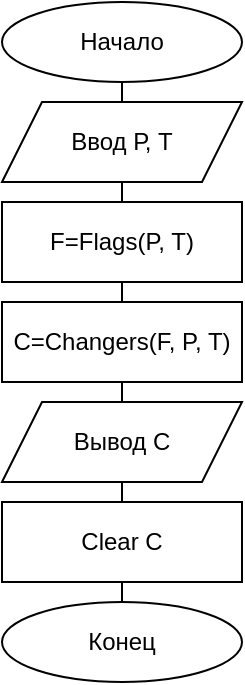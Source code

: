 <mxfile version="14.4.2" type="device" pages="8"><diagram id="5Wd38eEvycyskzNPqKZr" name="Page-2"><mxGraphModel dx="1394" dy="750" grid="1" gridSize="10" guides="1" tooltips="1" connect="1" arrows="1" fold="1" page="1" pageScale="1" pageWidth="827" pageHeight="1169" math="0" shadow="0"><root><mxCell id="CnNGRSE09kUuni4ZTLdA-0"/><mxCell id="CnNGRSE09kUuni4ZTLdA-1" parent="CnNGRSE09kUuni4ZTLdA-0"/><mxCell id="Jru1Df1-hPDxFu4ss1Mn-7" value="" style="edgeStyle=orthogonalEdgeStyle;rounded=0;orthogonalLoop=1;jettySize=auto;html=1;startArrow=none;startFill=0;endArrow=none;endFill=0;" parent="CnNGRSE09kUuni4ZTLdA-1" source="Jru1Df1-hPDxFu4ss1Mn-0" target="Jru1Df1-hPDxFu4ss1Mn-6" edge="1"><mxGeometry relative="1" as="geometry"/></mxCell><mxCell id="Jru1Df1-hPDxFu4ss1Mn-0" value="Начало" style="ellipse;whiteSpace=wrap;html=1;" parent="CnNGRSE09kUuni4ZTLdA-1" vertex="1"><mxGeometry x="340" width="120" height="40" as="geometry"/></mxCell><mxCell id="Jru1Df1-hPDxFu4ss1Mn-9" value="" style="edgeStyle=orthogonalEdgeStyle;rounded=0;orthogonalLoop=1;jettySize=auto;html=1;startArrow=none;startFill=0;endArrow=none;endFill=0;" parent="CnNGRSE09kUuni4ZTLdA-1" source="Jru1Df1-hPDxFu4ss1Mn-6" target="Jru1Df1-hPDxFu4ss1Mn-8" edge="1"><mxGeometry relative="1" as="geometry"/></mxCell><mxCell id="Jru1Df1-hPDxFu4ss1Mn-6" value="Ввод Р, Т" style="shape=parallelogram;perimeter=parallelogramPerimeter;whiteSpace=wrap;html=1;fixedSize=1;" parent="CnNGRSE09kUuni4ZTLdA-1" vertex="1"><mxGeometry x="340" y="50" width="120" height="40" as="geometry"/></mxCell><mxCell id="Jru1Df1-hPDxFu4ss1Mn-11" value="" style="edgeStyle=orthogonalEdgeStyle;rounded=0;orthogonalLoop=1;jettySize=auto;html=1;startArrow=none;startFill=0;endArrow=none;endFill=0;" parent="CnNGRSE09kUuni4ZTLdA-1" source="Jru1Df1-hPDxFu4ss1Mn-8" target="Jru1Df1-hPDxFu4ss1Mn-10" edge="1"><mxGeometry relative="1" as="geometry"/></mxCell><mxCell id="Jru1Df1-hPDxFu4ss1Mn-8" value="F=Flags(P, T)" style="whiteSpace=wrap;html=1;" parent="CnNGRSE09kUuni4ZTLdA-1" vertex="1"><mxGeometry x="340" y="100" width="120" height="40" as="geometry"/></mxCell><mxCell id="r66RTa0D9wzguuWWti9N-2" value="" style="edgeStyle=orthogonalEdgeStyle;rounded=0;orthogonalLoop=1;jettySize=auto;html=1;endArrow=none;endFill=0;" parent="CnNGRSE09kUuni4ZTLdA-1" source="Jru1Df1-hPDxFu4ss1Mn-10" target="r66RTa0D9wzguuWWti9N-1" edge="1"><mxGeometry relative="1" as="geometry"/></mxCell><mxCell id="Jru1Df1-hPDxFu4ss1Mn-10" value="C=Changers(F, P, T)" style="whiteSpace=wrap;html=1;" parent="CnNGRSE09kUuni4ZTLdA-1" vertex="1"><mxGeometry x="340" y="150" width="120" height="40" as="geometry"/></mxCell><mxCell id="Jru1Df1-hPDxFu4ss1Mn-15" value="" style="edgeStyle=orthogonalEdgeStyle;rounded=0;orthogonalLoop=1;jettySize=auto;html=1;startArrow=none;startFill=0;endArrow=none;endFill=0;" parent="CnNGRSE09kUuni4ZTLdA-1" edge="1"><mxGeometry relative="1" as="geometry"><mxPoint x="400" y="240" as="sourcePoint"/></mxGeometry></mxCell><mxCell id="Jru1Df1-hPDxFu4ss1Mn-19" value="" style="edgeStyle=orthogonalEdgeStyle;rounded=0;orthogonalLoop=1;jettySize=auto;html=1;startArrow=none;startFill=0;endArrow=none;endFill=0;" parent="CnNGRSE09kUuni4ZTLdA-1" edge="1"><mxGeometry relative="1" as="geometry"><mxPoint x="400" y="290" as="sourcePoint"/></mxGeometry></mxCell><mxCell id="r66RTa0D9wzguuWWti9N-6" value="" style="edgeStyle=orthogonalEdgeStyle;rounded=0;orthogonalLoop=1;jettySize=auto;html=1;endArrow=none;endFill=0;" parent="CnNGRSE09kUuni4ZTLdA-1" source="r66RTa0D9wzguuWWti9N-1" target="r66RTa0D9wzguuWWti9N-5" edge="1"><mxGeometry relative="1" as="geometry"/></mxCell><mxCell id="r66RTa0D9wzguuWWti9N-1" value="Вывод C" style="shape=parallelogram;perimeter=parallelogramPerimeter;whiteSpace=wrap;html=1;fixedSize=1;" parent="CnNGRSE09kUuni4ZTLdA-1" vertex="1"><mxGeometry x="340" y="200" width="120" height="40" as="geometry"/></mxCell><mxCell id="r66RTa0D9wzguuWWti9N-8" value="" style="edgeStyle=orthogonalEdgeStyle;rounded=0;orthogonalLoop=1;jettySize=auto;html=1;endArrow=none;endFill=0;" parent="CnNGRSE09kUuni4ZTLdA-1" source="r66RTa0D9wzguuWWti9N-5" target="r66RTa0D9wzguuWWti9N-7" edge="1"><mxGeometry relative="1" as="geometry"/></mxCell><mxCell id="r66RTa0D9wzguuWWti9N-5" value="Clear C" style="whiteSpace=wrap;html=1;" parent="CnNGRSE09kUuni4ZTLdA-1" vertex="1"><mxGeometry x="340" y="250" width="120" height="40" as="geometry"/></mxCell><mxCell id="r66RTa0D9wzguuWWti9N-7" value="Конец" style="ellipse;whiteSpace=wrap;html=1;" parent="CnNGRSE09kUuni4ZTLdA-1" vertex="1"><mxGeometry x="340" y="300" width="120" height="40" as="geometry"/></mxCell></root></mxGraphModel></diagram><diagram id="nTEwB1VpM40I2I4bp6LI" name="Page-3"><mxGraphModel dx="1166" dy="583" grid="1" gridSize="10" guides="1" tooltips="1" connect="1" arrows="1" fold="1" page="1" pageScale="1" pageWidth="827" pageHeight="1169" math="0" shadow="0"><root><mxCell id="o7QqrkqAxM8TdesadaIU-0"/><mxCell id="o7QqrkqAxM8TdesadaIU-1" parent="o7QqrkqAxM8TdesadaIU-0"/><mxCell id="EK4ZAsTXt2l-5wyOtxXs-2" value="" style="edgeStyle=orthogonalEdgeStyle;rounded=0;orthogonalLoop=1;jettySize=auto;html=1;endArrow=classic;endFill=1;" edge="1" parent="o7QqrkqAxM8TdesadaIU-1" source="EK4ZAsTXt2l-5wyOtxXs-0" target="EK4ZAsTXt2l-5wyOtxXs-1"><mxGeometry relative="1" as="geometry"/></mxCell><mxCell id="EK4ZAsTXt2l-5wyOtxXs-0" value="Передача P, T" style="ellipse;whiteSpace=wrap;html=1;" vertex="1" parent="o7QqrkqAxM8TdesadaIU-1"><mxGeometry x="340" width="120" height="40" as="geometry"/></mxCell><mxCell id="EK4ZAsTXt2l-5wyOtxXs-4" value="" style="edgeStyle=orthogonalEdgeStyle;rounded=0;orthogonalLoop=1;jettySize=auto;html=1;endArrow=classic;endFill=1;" edge="1" parent="o7QqrkqAxM8TdesadaIU-1" source="EK4ZAsTXt2l-5wyOtxXs-1" target="EK4ZAsTXt2l-5wyOtxXs-3"><mxGeometry relative="1" as="geometry"/></mxCell><mxCell id="EK4ZAsTXt2l-5wyOtxXs-1" value="m=length(P)" style="whiteSpace=wrap;html=1;" vertex="1" parent="o7QqrkqAxM8TdesadaIU-1"><mxGeometry x="340" y="50" width="120" height="40" as="geometry"/></mxCell><mxCell id="EK4ZAsTXt2l-5wyOtxXs-6" value="" style="edgeStyle=orthogonalEdgeStyle;rounded=0;orthogonalLoop=1;jettySize=auto;html=1;endArrow=classic;endFill=1;" edge="1" parent="o7QqrkqAxM8TdesadaIU-1" source="EK4ZAsTXt2l-5wyOtxXs-3" target="EK4ZAsTXt2l-5wyOtxXs-5"><mxGeometry relative="1" as="geometry"/></mxCell><mxCell id="EK4ZAsTXt2l-5wyOtxXs-3" value="n=length(T)" style="whiteSpace=wrap;html=1;" vertex="1" parent="o7QqrkqAxM8TdesadaIU-1"><mxGeometry x="340" y="100" width="120" height="40" as="geometry"/></mxCell><mxCell id="EK4ZAsTXt2l-5wyOtxXs-8" value="" style="edgeStyle=orthogonalEdgeStyle;rounded=0;orthogonalLoop=1;jettySize=auto;html=1;endArrow=classic;endFill=1;" edge="1" parent="o7QqrkqAxM8TdesadaIU-1" source="EK4ZAsTXt2l-5wyOtxXs-5" target="EK4ZAsTXt2l-5wyOtxXs-7"><mxGeometry relative="1" as="geometry"/></mxCell><mxCell id="EK4ZAsTXt2l-5wyOtxXs-5" value="t=T(1)" style="whiteSpace=wrap;html=1;" vertex="1" parent="o7QqrkqAxM8TdesadaIU-1"><mxGeometry x="340" y="150" width="120" height="40" as="geometry"/></mxCell><mxCell id="EK4ZAsTXt2l-5wyOtxXs-10" value="" style="edgeStyle=orthogonalEdgeStyle;rounded=0;orthogonalLoop=1;jettySize=auto;html=1;endArrow=classic;endFill=1;" edge="1" parent="o7QqrkqAxM8TdesadaIU-1" source="EK4ZAsTXt2l-5wyOtxXs-7" target="EK4ZAsTXt2l-5wyOtxXs-9"><mxGeometry relative="1" as="geometry"/></mxCell><mxCell id="EK4ZAsTXt2l-5wyOtxXs-7" value="p=P(1)" style="whiteSpace=wrap;html=1;" vertex="1" parent="o7QqrkqAxM8TdesadaIU-1"><mxGeometry x="340" y="200" width="120" height="40" as="geometry"/></mxCell><mxCell id="EK4ZAsTXt2l-5wyOtxXs-12" value="" style="edgeStyle=orthogonalEdgeStyle;rounded=0;orthogonalLoop=1;jettySize=auto;html=1;endArrow=classic;endFill=1;" edge="1" parent="o7QqrkqAxM8TdesadaIU-1" source="EK4ZAsTXt2l-5wyOtxXs-9" target="EK4ZAsTXt2l-5wyOtxXs-11"><mxGeometry relative="1" as="geometry"/></mxCell><mxCell id="EK4ZAsTXt2l-5wyOtxXs-9" value="i=1" style="whiteSpace=wrap;html=1;" vertex="1" parent="o7QqrkqAxM8TdesadaIU-1"><mxGeometry x="340" y="250" width="120" height="40" as="geometry"/></mxCell><mxCell id="EK4ZAsTXt2l-5wyOtxXs-14" value="" style="edgeStyle=orthogonalEdgeStyle;rounded=0;orthogonalLoop=1;jettySize=auto;html=1;endArrow=classic;endFill=1;" edge="1" parent="o7QqrkqAxM8TdesadaIU-1" source="EK4ZAsTXt2l-5wyOtxXs-11" target="EK4ZAsTXt2l-5wyOtxXs-13"><mxGeometry relative="1" as="geometry"/></mxCell><mxCell id="EK4ZAsTXt2l-5wyOtxXs-11" value="i=i+1" style="whiteSpace=wrap;html=1;" vertex="1" parent="o7QqrkqAxM8TdesadaIU-1"><mxGeometry x="340" y="300" width="120" height="40" as="geometry"/></mxCell><mxCell id="EK4ZAsTXt2l-5wyOtxXs-16" value="Да" style="edgeStyle=orthogonalEdgeStyle;rounded=0;orthogonalLoop=1;jettySize=auto;html=1;endArrow=classic;endFill=1;" edge="1" parent="o7QqrkqAxM8TdesadaIU-1" source="EK4ZAsTXt2l-5wyOtxXs-13" target="EK4ZAsTXt2l-5wyOtxXs-15"><mxGeometry relative="1" as="geometry"/></mxCell><mxCell id="EK4ZAsTXt2l-5wyOtxXs-31" value="Нет" style="edgeStyle=orthogonalEdgeStyle;rounded=0;orthogonalLoop=1;jettySize=auto;html=1;endArrow=classic;endFill=1;" edge="1" parent="o7QqrkqAxM8TdesadaIU-1" source="EK4ZAsTXt2l-5wyOtxXs-13" target="EK4ZAsTXt2l-5wyOtxXs-30"><mxGeometry relative="1" as="geometry"/></mxCell><mxCell id="EK4ZAsTXt2l-5wyOtxXs-13" value="i&amp;lt;=n" style="rhombus;whiteSpace=wrap;html=1;" vertex="1" parent="o7QqrkqAxM8TdesadaIU-1"><mxGeometry x="340" y="350" width="120" height="40" as="geometry"/></mxCell><mxCell id="EK4ZAsTXt2l-5wyOtxXs-18" value="" style="edgeStyle=orthogonalEdgeStyle;rounded=0;orthogonalLoop=1;jettySize=auto;html=1;endArrow=classic;endFill=1;" edge="1" parent="o7QqrkqAxM8TdesadaIU-1" source="EK4ZAsTXt2l-5wyOtxXs-15" target="EK4ZAsTXt2l-5wyOtxXs-17"><mxGeometry relative="1" as="geometry"/></mxCell><mxCell id="EK4ZAsTXt2l-5wyOtxXs-32" value="Да" style="edgeLabel;html=1;align=center;verticalAlign=middle;resizable=0;points=[];" vertex="1" connectable="0" parent="EK4ZAsTXt2l-5wyOtxXs-18"><mxGeometry x="-0.081" y="-3" relative="1" as="geometry"><mxPoint as="offset"/></mxGeometry></mxCell><mxCell id="EK4ZAsTXt2l-5wyOtxXs-15" value="t&amp;lt;T(i)" style="rhombus;whiteSpace=wrap;html=1;" vertex="1" parent="o7QqrkqAxM8TdesadaIU-1"><mxGeometry x="210" y="400" width="120" height="40" as="geometry"/></mxCell><mxCell id="EK4ZAsTXt2l-5wyOtxXs-17" value="t=T(i)" style="whiteSpace=wrap;html=1;" vertex="1" parent="o7QqrkqAxM8TdesadaIU-1"><mxGeometry x="60" y="450" width="120" height="40" as="geometry"/></mxCell><mxCell id="EK4ZAsTXt2l-5wyOtxXs-19" value="Нет" style="endArrow=none;html=1;exitX=1;exitY=0.5;exitDx=0;exitDy=0;" edge="1" parent="o7QqrkqAxM8TdesadaIU-1" source="EK4ZAsTXt2l-5wyOtxXs-15"><mxGeometry width="50" height="50" relative="1" as="geometry"><mxPoint x="320" y="390" as="sourcePoint"/><mxPoint x="360" y="420" as="targetPoint"/></mxGeometry></mxCell><mxCell id="EK4ZAsTXt2l-5wyOtxXs-20" value="" style="endArrow=classic;html=1;" edge="1" parent="o7QqrkqAxM8TdesadaIU-1"><mxGeometry width="50" height="50" relative="1" as="geometry"><mxPoint x="360" y="420" as="sourcePoint"/><mxPoint x="360" y="520" as="targetPoint"/></mxGeometry></mxCell><mxCell id="EK4ZAsTXt2l-5wyOtxXs-21" value="" style="endArrow=classic;html=1;exitX=0.5;exitY=1;exitDx=0;exitDy=0;" edge="1" parent="o7QqrkqAxM8TdesadaIU-1" source="EK4ZAsTXt2l-5wyOtxXs-17"><mxGeometry width="50" height="50" relative="1" as="geometry"><mxPoint x="100" y="550" as="sourcePoint"/><mxPoint x="120" y="520" as="targetPoint"/></mxGeometry></mxCell><mxCell id="EK4ZAsTXt2l-5wyOtxXs-22" value="" style="endArrow=none;html=1;" edge="1" parent="o7QqrkqAxM8TdesadaIU-1"><mxGeometry width="50" height="50" relative="1" as="geometry"><mxPoint x="120" y="520" as="sourcePoint"/><mxPoint x="360" y="520" as="targetPoint"/></mxGeometry></mxCell><mxCell id="EK4ZAsTXt2l-5wyOtxXs-23" value="" style="endArrow=none;html=1;" edge="1" parent="o7QqrkqAxM8TdesadaIU-1"><mxGeometry width="50" height="50" relative="1" as="geometry"><mxPoint x="240" y="540" as="sourcePoint"/><mxPoint x="240" y="520" as="targetPoint"/></mxGeometry></mxCell><mxCell id="EK4ZAsTXt2l-5wyOtxXs-24" value="" style="endArrow=none;html=1;" edge="1" parent="o7QqrkqAxM8TdesadaIU-1"><mxGeometry width="50" height="50" relative="1" as="geometry"><mxPoint x="40" y="540" as="sourcePoint"/><mxPoint x="240" y="540" as="targetPoint"/></mxGeometry></mxCell><mxCell id="EK4ZAsTXt2l-5wyOtxXs-25" value="" style="endArrow=none;html=1;" edge="1" parent="o7QqrkqAxM8TdesadaIU-1"><mxGeometry width="50" height="50" relative="1" as="geometry"><mxPoint x="40" y="540" as="sourcePoint"/><mxPoint x="40" y="320" as="targetPoint"/></mxGeometry></mxCell><mxCell id="EK4ZAsTXt2l-5wyOtxXs-27" value="" style="endArrow=classic;html=1;entryX=0;entryY=0.5;entryDx=0;entryDy=0;" edge="1" parent="o7QqrkqAxM8TdesadaIU-1" target="EK4ZAsTXt2l-5wyOtxXs-11"><mxGeometry width="50" height="50" relative="1" as="geometry"><mxPoint x="40" y="320" as="sourcePoint"/><mxPoint x="310" y="320" as="targetPoint"/></mxGeometry></mxCell><mxCell id="EK4ZAsTXt2l-5wyOtxXs-34" value="" style="edgeStyle=orthogonalEdgeStyle;rounded=0;orthogonalLoop=1;jettySize=auto;html=1;endArrow=classic;endFill=1;" edge="1" parent="o7QqrkqAxM8TdesadaIU-1" source="EK4ZAsTXt2l-5wyOtxXs-30" target="EK4ZAsTXt2l-5wyOtxXs-33"><mxGeometry relative="1" as="geometry"/></mxCell><mxCell id="EK4ZAsTXt2l-5wyOtxXs-30" value="i=1" style="whiteSpace=wrap;html=1;" vertex="1" parent="o7QqrkqAxM8TdesadaIU-1"><mxGeometry x="470" y="400" width="120" height="40" as="geometry"/></mxCell><mxCell id="EK4ZAsTXt2l-5wyOtxXs-36" value="" style="edgeStyle=orthogonalEdgeStyle;rounded=0;orthogonalLoop=1;jettySize=auto;html=1;endArrow=classic;endFill=1;" edge="1" parent="o7QqrkqAxM8TdesadaIU-1" source="EK4ZAsTXt2l-5wyOtxXs-33" target="EK4ZAsTXt2l-5wyOtxXs-35"><mxGeometry relative="1" as="geometry"/></mxCell><mxCell id="EK4ZAsTXt2l-5wyOtxXs-33" value="i=i+1" style="whiteSpace=wrap;html=1;" vertex="1" parent="o7QqrkqAxM8TdesadaIU-1"><mxGeometry x="470" y="450" width="120" height="40" as="geometry"/></mxCell><mxCell id="EK4ZAsTXt2l-5wyOtxXs-38" value="" style="edgeStyle=orthogonalEdgeStyle;rounded=0;orthogonalLoop=1;jettySize=auto;html=1;endArrow=classic;endFill=1;" edge="1" parent="o7QqrkqAxM8TdesadaIU-1" source="EK4ZAsTXt2l-5wyOtxXs-35" target="EK4ZAsTXt2l-5wyOtxXs-37"><mxGeometry relative="1" as="geometry"/></mxCell><mxCell id="EK4ZAsTXt2l-5wyOtxXs-57" value="Да" style="edgeLabel;html=1;align=center;verticalAlign=middle;resizable=0;points=[];" vertex="1" connectable="0" parent="EK4ZAsTXt2l-5wyOtxXs-38"><mxGeometry x="-0.004" y="-2" relative="1" as="geometry"><mxPoint as="offset"/></mxGeometry></mxCell><mxCell id="EK4ZAsTXt2l-5wyOtxXs-35" value="i&amp;lt;=m" style="rhombus;whiteSpace=wrap;html=1;" vertex="1" parent="o7QqrkqAxM8TdesadaIU-1"><mxGeometry x="470" y="500" width="120" height="40" as="geometry"/></mxCell><mxCell id="EK4ZAsTXt2l-5wyOtxXs-37" value="p&amp;gt;P(i)" style="rhombus;whiteSpace=wrap;html=1;" vertex="1" parent="o7QqrkqAxM8TdesadaIU-1"><mxGeometry x="600" y="545" width="120" height="40" as="geometry"/></mxCell><mxCell id="EK4ZAsTXt2l-5wyOtxXs-39" value="p=P(i)" style="whiteSpace=wrap;html=1;" vertex="1" parent="o7QqrkqAxM8TdesadaIU-1"><mxGeometry x="690" y="590" width="120" height="40" as="geometry"/></mxCell><mxCell id="EK4ZAsTXt2l-5wyOtxXs-41" value="Да" style="endArrow=none;html=1;exitX=1;exitY=0.5;exitDx=0;exitDy=0;" edge="1" parent="o7QqrkqAxM8TdesadaIU-1" source="EK4ZAsTXt2l-5wyOtxXs-37"><mxGeometry width="50" height="50" relative="1" as="geometry"><mxPoint x="740" y="560" as="sourcePoint"/><mxPoint x="750" y="565" as="targetPoint"/></mxGeometry></mxCell><mxCell id="EK4ZAsTXt2l-5wyOtxXs-42" value="" style="endArrow=classic;html=1;entryX=0.5;entryY=0;entryDx=0;entryDy=0;" edge="1" parent="o7QqrkqAxM8TdesadaIU-1" target="EK4ZAsTXt2l-5wyOtxXs-39"><mxGeometry width="50" height="50" relative="1" as="geometry"><mxPoint x="750" y="565" as="sourcePoint"/><mxPoint x="770" y="440" as="targetPoint"/></mxGeometry></mxCell><mxCell id="EK4ZAsTXt2l-5wyOtxXs-43" value="Нет" style="endArrow=none;html=1;exitX=0;exitY=0.5;exitDx=0;exitDy=0;" edge="1" parent="o7QqrkqAxM8TdesadaIU-1" source="EK4ZAsTXt2l-5wyOtxXs-37"><mxGeometry width="50" height="50" relative="1" as="geometry"><mxPoint x="430" y="560" as="sourcePoint"/><mxPoint x="560" y="565" as="targetPoint"/></mxGeometry></mxCell><mxCell id="EK4ZAsTXt2l-5wyOtxXs-46" value="" style="endArrow=classic;html=1;" edge="1" parent="o7QqrkqAxM8TdesadaIU-1"><mxGeometry width="50" height="50" relative="1" as="geometry"><mxPoint x="560" y="565" as="sourcePoint"/><mxPoint x="560" y="660" as="targetPoint"/></mxGeometry></mxCell><mxCell id="EK4ZAsTXt2l-5wyOtxXs-47" value="" style="endArrow=classic;html=1;exitX=0.5;exitY=1;exitDx=0;exitDy=0;" edge="1" parent="o7QqrkqAxM8TdesadaIU-1" source="EK4ZAsTXt2l-5wyOtxXs-39"><mxGeometry width="50" height="50" relative="1" as="geometry"><mxPoint x="660" y="690" as="sourcePoint"/><mxPoint x="750" y="660" as="targetPoint"/></mxGeometry></mxCell><mxCell id="EK4ZAsTXt2l-5wyOtxXs-48" value="" style="endArrow=none;html=1;" edge="1" parent="o7QqrkqAxM8TdesadaIU-1"><mxGeometry width="50" height="50" relative="1" as="geometry"><mxPoint x="560" y="660" as="sourcePoint"/><mxPoint x="750" y="660" as="targetPoint"/></mxGeometry></mxCell><mxCell id="EK4ZAsTXt2l-5wyOtxXs-49" value="" style="endArrow=none;html=1;" edge="1" parent="o7QqrkqAxM8TdesadaIU-1"><mxGeometry width="50" height="50" relative="1" as="geometry"><mxPoint x="660" y="680" as="sourcePoint"/><mxPoint x="659.76" y="660" as="targetPoint"/></mxGeometry></mxCell><mxCell id="EK4ZAsTXt2l-5wyOtxXs-50" value="" style="endArrow=none;html=1;" edge="1" parent="o7QqrkqAxM8TdesadaIU-1"><mxGeometry width="50" height="50" relative="1" as="geometry"><mxPoint x="660" y="680" as="sourcePoint"/><mxPoint x="820" y="680" as="targetPoint"/></mxGeometry></mxCell><mxCell id="EK4ZAsTXt2l-5wyOtxXs-52" value="" style="endArrow=none;html=1;" edge="1" parent="o7QqrkqAxM8TdesadaIU-1"><mxGeometry width="50" height="50" relative="1" as="geometry"><mxPoint x="820" y="680" as="sourcePoint"/><mxPoint x="820" y="470" as="targetPoint"/></mxGeometry></mxCell><mxCell id="EK4ZAsTXt2l-5wyOtxXs-53" value="" style="endArrow=classic;html=1;entryX=1;entryY=0.5;entryDx=0;entryDy=0;" edge="1" parent="o7QqrkqAxM8TdesadaIU-1" target="EK4ZAsTXt2l-5wyOtxXs-33"><mxGeometry width="50" height="50" relative="1" as="geometry"><mxPoint x="820" y="470" as="sourcePoint"/><mxPoint x="790" y="410" as="targetPoint"/></mxGeometry></mxCell><mxCell id="EK4ZAsTXt2l-5wyOtxXs-54" value="Нет" style="endArrow=none;html=1;entryX=0;entryY=0.5;entryDx=0;entryDy=0;" edge="1" parent="o7QqrkqAxM8TdesadaIU-1" target="EK4ZAsTXt2l-5wyOtxXs-35"><mxGeometry width="50" height="50" relative="1" as="geometry"><mxPoint x="420" y="520" as="sourcePoint"/><mxPoint x="390" y="600" as="targetPoint"/></mxGeometry></mxCell><mxCell id="EK4ZAsTXt2l-5wyOtxXs-55" value="" style="endArrow=none;html=1;exitX=0.5;exitY=0;exitDx=0;exitDy=0;" edge="1" parent="o7QqrkqAxM8TdesadaIU-1" source="EK4ZAsTXt2l-5wyOtxXs-56"><mxGeometry width="50" height="50" relative="1" as="geometry"><mxPoint x="420" y="560" as="sourcePoint"/><mxPoint x="420" y="520" as="targetPoint"/></mxGeometry></mxCell><mxCell id="EK4ZAsTXt2l-5wyOtxXs-56" value="p&amp;gt;t" style="rhombus;whiteSpace=wrap;html=1;" vertex="1" parent="o7QqrkqAxM8TdesadaIU-1"><mxGeometry x="360" y="560" width="120" height="40" as="geometry"/></mxCell><mxCell id="EK4ZAsTXt2l-5wyOtxXs-58" value="F=1" style="rounded=0;whiteSpace=wrap;html=1;" vertex="1" parent="o7QqrkqAxM8TdesadaIU-1"><mxGeometry x="250" y="610" width="120" height="40" as="geometry"/></mxCell><mxCell id="EK4ZAsTXt2l-5wyOtxXs-59" value="" style="endArrow=classic;html=1;entryX=0.5;entryY=0;entryDx=0;entryDy=0;" edge="1" parent="o7QqrkqAxM8TdesadaIU-1" target="EK4ZAsTXt2l-5wyOtxXs-58"><mxGeometry width="50" height="50" relative="1" as="geometry"><mxPoint x="310" y="580" as="sourcePoint"/><mxPoint x="340" y="550" as="targetPoint"/></mxGeometry></mxCell><mxCell id="EK4ZAsTXt2l-5wyOtxXs-60" value="Да" style="endArrow=none;html=1;entryX=0;entryY=0.5;entryDx=0;entryDy=0;" edge="1" parent="o7QqrkqAxM8TdesadaIU-1" target="EK4ZAsTXt2l-5wyOtxXs-56"><mxGeometry width="50" height="50" relative="1" as="geometry"><mxPoint x="310" y="580" as="sourcePoint"/><mxPoint x="310" y="540" as="targetPoint"/></mxGeometry></mxCell><mxCell id="EK4ZAsTXt2l-5wyOtxXs-62" value="Нет" style="endArrow=classic;html=1;entryX=0.5;entryY=0;entryDx=0;entryDy=0;" edge="1" parent="o7QqrkqAxM8TdesadaIU-1" target="EK4ZAsTXt2l-5wyOtxXs-63"><mxGeometry width="50" height="50" relative="1" as="geometry"><mxPoint x="490" y="580" as="sourcePoint"/><mxPoint x="520" y="610" as="targetPoint"/></mxGeometry></mxCell><mxCell id="EK4ZAsTXt2l-5wyOtxXs-63" value="F=0" style="rounded=0;whiteSpace=wrap;html=1;" vertex="1" parent="o7QqrkqAxM8TdesadaIU-1"><mxGeometry x="430" y="610" width="120" height="40" as="geometry"/></mxCell><mxCell id="EK4ZAsTXt2l-5wyOtxXs-64" value="" style="endArrow=none;html=1;exitX=1;exitY=0.5;exitDx=0;exitDy=0;" edge="1" parent="o7QqrkqAxM8TdesadaIU-1" source="EK4ZAsTXt2l-5wyOtxXs-56"><mxGeometry width="50" height="50" relative="1" as="geometry"><mxPoint x="410" y="620" as="sourcePoint"/><mxPoint x="490" y="580" as="targetPoint"/></mxGeometry></mxCell><mxCell id="EK4ZAsTXt2l-5wyOtxXs-65" value="" style="endArrow=classic;html=1;exitX=0.5;exitY=1;exitDx=0;exitDy=0;" edge="1" parent="o7QqrkqAxM8TdesadaIU-1" source="EK4ZAsTXt2l-5wyOtxXs-63"><mxGeometry width="50" height="50" relative="1" as="geometry"><mxPoint x="270" y="820" as="sourcePoint"/><mxPoint x="490" y="680" as="targetPoint"/></mxGeometry></mxCell><mxCell id="EK4ZAsTXt2l-5wyOtxXs-66" value="" style="endArrow=classic;html=1;exitX=0.5;exitY=1;exitDx=0;exitDy=0;" edge="1" parent="o7QqrkqAxM8TdesadaIU-1" source="EK4ZAsTXt2l-5wyOtxXs-58"><mxGeometry width="50" height="50" relative="1" as="geometry"><mxPoint x="160" y="810" as="sourcePoint"/><mxPoint x="310" y="680" as="targetPoint"/></mxGeometry></mxCell><mxCell id="EK4ZAsTXt2l-5wyOtxXs-67" value="" style="endArrow=none;html=1;" edge="1" parent="o7QqrkqAxM8TdesadaIU-1"><mxGeometry width="50" height="50" relative="1" as="geometry"><mxPoint x="310" y="680" as="sourcePoint"/><mxPoint x="490" y="680" as="targetPoint"/></mxGeometry></mxCell><mxCell id="EK4ZAsTXt2l-5wyOtxXs-69" value="" style="endArrow=classic;html=1;" edge="1" parent="o7QqrkqAxM8TdesadaIU-1"><mxGeometry width="50" height="50" relative="1" as="geometry"><mxPoint x="400" y="680" as="sourcePoint"/><mxPoint x="400" y="700" as="targetPoint"/></mxGeometry></mxCell><mxCell id="EK4ZAsTXt2l-5wyOtxXs-70" value="Передача F" style="ellipse;whiteSpace=wrap;html=1;" vertex="1" parent="o7QqrkqAxM8TdesadaIU-1"><mxGeometry x="340" y="700" width="120" height="40" as="geometry"/></mxCell></root></mxGraphModel></diagram><diagram id="ohwQB-BdhuwI-lTvXj2q" name="Page-4"><mxGraphModel dx="965" dy="483" grid="1" gridSize="10" guides="1" tooltips="1" connect="1" arrows="1" fold="1" page="1" pageScale="1" pageWidth="827" pageHeight="1169" math="0" shadow="0"><root><mxCell id="xIvu0AGjUUKJZmxscyyy-0"/><mxCell id="xIvu0AGjUUKJZmxscyyy-1" parent="xIvu0AGjUUKJZmxscyyy-0"/><mxCell id="xIvu0AGjUUKJZmxscyyy-4" value="" style="edgeStyle=orthogonalEdgeStyle;rounded=0;orthogonalLoop=1;jettySize=auto;html=1;endArrow=classic;endFill=1;" edge="1" parent="xIvu0AGjUUKJZmxscyyy-1" source="xIvu0AGjUUKJZmxscyyy-2" target="xIvu0AGjUUKJZmxscyyy-3"><mxGeometry relative="1" as="geometry"/></mxCell><mxCell id="xIvu0AGjUUKJZmxscyyy-2" value="Передача F, P, T" style="ellipse;whiteSpace=wrap;html=1;" vertex="1" parent="xIvu0AGjUUKJZmxscyyy-1"><mxGeometry x="340" width="120" height="40" as="geometry"/></mxCell><mxCell id="xIvu0AGjUUKJZmxscyyy-6" value="" style="edgeStyle=orthogonalEdgeStyle;rounded=0;orthogonalLoop=1;jettySize=auto;html=1;endArrow=classic;endFill=1;" edge="1" parent="xIvu0AGjUUKJZmxscyyy-1" source="xIvu0AGjUUKJZmxscyyy-3" target="xIvu0AGjUUKJZmxscyyy-5"><mxGeometry relative="1" as="geometry"/></mxCell><mxCell id="xIvu0AGjUUKJZmxscyyy-3" value="m=length(P)" style="whiteSpace=wrap;html=1;" vertex="1" parent="xIvu0AGjUUKJZmxscyyy-1"><mxGeometry x="340" y="50" width="120" height="40" as="geometry"/></mxCell><mxCell id="xIvu0AGjUUKJZmxscyyy-10" value="" style="edgeStyle=orthogonalEdgeStyle;rounded=0;orthogonalLoop=1;jettySize=auto;html=1;endArrow=classic;endFill=1;" edge="1" parent="xIvu0AGjUUKJZmxscyyy-1" source="xIvu0AGjUUKJZmxscyyy-5" target="xIvu0AGjUUKJZmxscyyy-9"><mxGeometry relative="1" as="geometry"/></mxCell><mxCell id="xIvu0AGjUUKJZmxscyyy-5" value="n=length(T)" style="whiteSpace=wrap;html=1;" vertex="1" parent="xIvu0AGjUUKJZmxscyyy-1"><mxGeometry x="340" y="100" width="120" height="40" as="geometry"/></mxCell><mxCell id="xIvu0AGjUUKJZmxscyyy-12" value="" style="edgeStyle=orthogonalEdgeStyle;rounded=0;orthogonalLoop=1;jettySize=auto;html=1;endArrow=classic;endFill=1;" edge="1" parent="xIvu0AGjUUKJZmxscyyy-1" source="xIvu0AGjUUKJZmxscyyy-9" target="xIvu0AGjUUKJZmxscyyy-11"><mxGeometry relative="1" as="geometry"/></mxCell><mxCell id="xIvu0AGjUUKJZmxscyyy-14" value="Нет" style="edgeStyle=orthogonalEdgeStyle;rounded=0;orthogonalLoop=1;jettySize=auto;html=1;endArrow=classic;endFill=1;" edge="1" parent="xIvu0AGjUUKJZmxscyyy-1" source="xIvu0AGjUUKJZmxscyyy-9" target="xIvu0AGjUUKJZmxscyyy-13"><mxGeometry relative="1" as="geometry"/></mxCell><mxCell id="xIvu0AGjUUKJZmxscyyy-9" value="F=1" style="rhombus;whiteSpace=wrap;html=1;" vertex="1" parent="xIvu0AGjUUKJZmxscyyy-1"><mxGeometry x="340" y="150" width="120" height="40" as="geometry"/></mxCell><mxCell id="xIvu0AGjUUKJZmxscyyy-16" value="" style="edgeStyle=orthogonalEdgeStyle;rounded=0;orthogonalLoop=1;jettySize=auto;html=1;endArrow=classic;endFill=1;" edge="1" parent="xIvu0AGjUUKJZmxscyyy-1" source="xIvu0AGjUUKJZmxscyyy-11" target="xIvu0AGjUUKJZmxscyyy-15"><mxGeometry relative="1" as="geometry"/></mxCell><mxCell id="xIvu0AGjUUKJZmxscyyy-11" value="i=0" style="whiteSpace=wrap;html=1;" vertex="1" parent="xIvu0AGjUUKJZmxscyyy-1"><mxGeometry x="210" y="200" width="120" height="40" as="geometry"/></mxCell><mxCell id="xIvu0AGjUUKJZmxscyyy-41" value="" style="edgeStyle=orthogonalEdgeStyle;rounded=0;orthogonalLoop=1;jettySize=auto;html=1;endArrow=classic;endFill=1;" edge="1" parent="xIvu0AGjUUKJZmxscyyy-1" source="xIvu0AGjUUKJZmxscyyy-13" target="xIvu0AGjUUKJZmxscyyy-40"><mxGeometry relative="1" as="geometry"/></mxCell><mxCell id="xIvu0AGjUUKJZmxscyyy-13" value="C='Условия не выполнены'" style="whiteSpace=wrap;html=1;" vertex="1" parent="xIvu0AGjUUKJZmxscyyy-1"><mxGeometry x="470" y="200" width="120" height="40" as="geometry"/></mxCell><mxCell id="xIvu0AGjUUKJZmxscyyy-18" value="" style="edgeStyle=orthogonalEdgeStyle;rounded=0;orthogonalLoop=1;jettySize=auto;html=1;endArrow=classic;endFill=1;" edge="1" parent="xIvu0AGjUUKJZmxscyyy-1" source="xIvu0AGjUUKJZmxscyyy-15" target="xIvu0AGjUUKJZmxscyyy-17"><mxGeometry relative="1" as="geometry"/></mxCell><mxCell id="xIvu0AGjUUKJZmxscyyy-15" value="i=i+1" style="whiteSpace=wrap;html=1;" vertex="1" parent="xIvu0AGjUUKJZmxscyyy-1"><mxGeometry x="210" y="250" width="120" height="40" as="geometry"/></mxCell><mxCell id="xIvu0AGjUUKJZmxscyyy-20" value="" style="edgeStyle=orthogonalEdgeStyle;rounded=0;orthogonalLoop=1;jettySize=auto;html=1;endArrow=classic;endFill=1;" edge="1" parent="xIvu0AGjUUKJZmxscyyy-1" source="xIvu0AGjUUKJZmxscyyy-17" target="xIvu0AGjUUKJZmxscyyy-19"><mxGeometry relative="1" as="geometry"/></mxCell><mxCell id="xIvu0AGjUUKJZmxscyyy-28" value="" style="edgeStyle=orthogonalEdgeStyle;rounded=0;orthogonalLoop=1;jettySize=auto;html=1;endArrow=classic;endFill=1;" edge="1" parent="xIvu0AGjUUKJZmxscyyy-1" source="xIvu0AGjUUKJZmxscyyy-17" target="xIvu0AGjUUKJZmxscyyy-27"><mxGeometry relative="1" as="geometry"/></mxCell><mxCell id="xIvu0AGjUUKJZmxscyyy-17" value="i&amp;lt;=n" style="rhombus;whiteSpace=wrap;html=1;" vertex="1" parent="xIvu0AGjUUKJZmxscyyy-1"><mxGeometry x="210" y="300" width="120" height="40" as="geometry"/></mxCell><mxCell id="xIvu0AGjUUKJZmxscyyy-19" value="C(i)=T(i)" style="whiteSpace=wrap;html=1;" vertex="1" parent="xIvu0AGjUUKJZmxscyyy-1"><mxGeometry x="80" y="350" width="120" height="40" as="geometry"/></mxCell><mxCell id="xIvu0AGjUUKJZmxscyyy-21" value="" style="endArrow=classic;html=1;exitX=0.5;exitY=1;exitDx=0;exitDy=0;" edge="1" parent="xIvu0AGjUUKJZmxscyyy-1" source="xIvu0AGjUUKJZmxscyyy-19"><mxGeometry width="50" height="50" relative="1" as="geometry"><mxPoint x="150" y="480" as="sourcePoint"/><mxPoint x="140" y="410" as="targetPoint"/></mxGeometry></mxCell><mxCell id="xIvu0AGjUUKJZmxscyyy-22" value="" style="endArrow=none;html=1;" edge="1" parent="xIvu0AGjUUKJZmxscyyy-1"><mxGeometry width="50" height="50" relative="1" as="geometry"><mxPoint x="60" y="410" as="sourcePoint"/><mxPoint x="140" y="410" as="targetPoint"/></mxGeometry></mxCell><mxCell id="xIvu0AGjUUKJZmxscyyy-23" value="" style="endArrow=none;html=1;" edge="1" parent="xIvu0AGjUUKJZmxscyyy-1"><mxGeometry width="50" height="50" relative="1" as="geometry"><mxPoint x="60" y="410" as="sourcePoint"/><mxPoint x="60" y="270" as="targetPoint"/></mxGeometry></mxCell><mxCell id="xIvu0AGjUUKJZmxscyyy-24" value="" style="endArrow=classic;html=1;entryX=0;entryY=0.5;entryDx=0;entryDy=0;" edge="1" parent="xIvu0AGjUUKJZmxscyyy-1" target="xIvu0AGjUUKJZmxscyyy-15"><mxGeometry width="50" height="50" relative="1" as="geometry"><mxPoint x="60" y="270" as="sourcePoint"/><mxPoint x="160" y="210" as="targetPoint"/></mxGeometry></mxCell><mxCell id="xIvu0AGjUUKJZmxscyyy-30" value="" style="edgeStyle=orthogonalEdgeStyle;rounded=0;orthogonalLoop=1;jettySize=auto;html=1;endArrow=classic;endFill=1;" edge="1" parent="xIvu0AGjUUKJZmxscyyy-1" source="xIvu0AGjUUKJZmxscyyy-27" target="xIvu0AGjUUKJZmxscyyy-29"><mxGeometry relative="1" as="geometry"/></mxCell><mxCell id="xIvu0AGjUUKJZmxscyyy-27" value="i=n" style="whiteSpace=wrap;html=1;" vertex="1" parent="xIvu0AGjUUKJZmxscyyy-1"><mxGeometry x="340" y="350" width="120" height="40" as="geometry"/></mxCell><mxCell id="xIvu0AGjUUKJZmxscyyy-32" value="" style="edgeStyle=orthogonalEdgeStyle;rounded=0;orthogonalLoop=1;jettySize=auto;html=1;endArrow=classic;endFill=1;" edge="1" parent="xIvu0AGjUUKJZmxscyyy-1" source="xIvu0AGjUUKJZmxscyyy-29" target="xIvu0AGjUUKJZmxscyyy-31"><mxGeometry relative="1" as="geometry"/></mxCell><mxCell id="xIvu0AGjUUKJZmxscyyy-29" value="i=i+1" style="whiteSpace=wrap;html=1;" vertex="1" parent="xIvu0AGjUUKJZmxscyyy-1"><mxGeometry x="340" y="400" width="120" height="40" as="geometry"/></mxCell><mxCell id="xIvu0AGjUUKJZmxscyyy-34" value="" style="edgeStyle=orthogonalEdgeStyle;rounded=0;orthogonalLoop=1;jettySize=auto;html=1;endArrow=classic;endFill=1;" edge="1" parent="xIvu0AGjUUKJZmxscyyy-1" source="xIvu0AGjUUKJZmxscyyy-31" target="xIvu0AGjUUKJZmxscyyy-33"><mxGeometry relative="1" as="geometry"/></mxCell><mxCell id="xIvu0AGjUUKJZmxscyyy-39" value="Да" style="edgeLabel;html=1;align=center;verticalAlign=middle;resizable=0;points=[];" vertex="1" connectable="0" parent="xIvu0AGjUUKJZmxscyyy-34"><mxGeometry x="-0.445" y="1" relative="1" as="geometry"><mxPoint as="offset"/></mxGeometry></mxCell><mxCell id="xIvu0AGjUUKJZmxscyyy-43" value="" style="edgeStyle=orthogonalEdgeStyle;rounded=0;orthogonalLoop=1;jettySize=auto;html=1;endArrow=classic;endFill=1;" edge="1" parent="xIvu0AGjUUKJZmxscyyy-1" source="xIvu0AGjUUKJZmxscyyy-31" target="xIvu0AGjUUKJZmxscyyy-42"><mxGeometry relative="1" as="geometry"/></mxCell><mxCell id="xIvu0AGjUUKJZmxscyyy-31" value="i&amp;lt;=m" style="rhombus;whiteSpace=wrap;html=1;" vertex="1" parent="xIvu0AGjUUKJZmxscyyy-1"><mxGeometry x="340" y="450" width="120" height="40" as="geometry"/></mxCell><mxCell id="xIvu0AGjUUKJZmxscyyy-33" value="C(i)=P(i-n)" style="whiteSpace=wrap;html=1;" vertex="1" parent="xIvu0AGjUUKJZmxscyyy-1"><mxGeometry x="210" y="500" width="120" height="40" as="geometry"/></mxCell><mxCell id="xIvu0AGjUUKJZmxscyyy-35" value="" style="endArrow=classic;html=1;exitX=0.5;exitY=1;exitDx=0;exitDy=0;" edge="1" parent="xIvu0AGjUUKJZmxscyyy-1" source="xIvu0AGjUUKJZmxscyyy-33"><mxGeometry width="50" height="50" relative="1" as="geometry"><mxPoint x="290" y="630" as="sourcePoint"/><mxPoint x="270" y="560" as="targetPoint"/></mxGeometry></mxCell><mxCell id="xIvu0AGjUUKJZmxscyyy-36" value="" style="endArrow=none;html=1;" edge="1" parent="xIvu0AGjUUKJZmxscyyy-1"><mxGeometry width="50" height="50" relative="1" as="geometry"><mxPoint x="200" y="560" as="sourcePoint"/><mxPoint x="270" y="560" as="targetPoint"/></mxGeometry></mxCell><mxCell id="xIvu0AGjUUKJZmxscyyy-37" value="" style="endArrow=none;html=1;" edge="1" parent="xIvu0AGjUUKJZmxscyyy-1"><mxGeometry width="50" height="50" relative="1" as="geometry"><mxPoint x="200" y="560" as="sourcePoint"/><mxPoint x="200" y="420" as="targetPoint"/></mxGeometry></mxCell><mxCell id="xIvu0AGjUUKJZmxscyyy-38" value="" style="endArrow=classic;html=1;entryX=0;entryY=0.5;entryDx=0;entryDy=0;" edge="1" parent="xIvu0AGjUUKJZmxscyyy-1" target="xIvu0AGjUUKJZmxscyyy-29"><mxGeometry width="50" height="50" relative="1" as="geometry"><mxPoint x="200" y="420" as="sourcePoint"/><mxPoint x="250" y="410" as="targetPoint"/></mxGeometry></mxCell><mxCell id="xIvu0AGjUUKJZmxscyyy-40" value="Передача С" style="ellipse;whiteSpace=wrap;html=1;" vertex="1" parent="xIvu0AGjUUKJZmxscyyy-1"><mxGeometry x="470" y="250" width="120" height="40" as="geometry"/></mxCell><mxCell id="xIvu0AGjUUKJZmxscyyy-42" value="Передача С" style="ellipse;whiteSpace=wrap;html=1;" vertex="1" parent="xIvu0AGjUUKJZmxscyyy-1"><mxGeometry x="470" y="500" width="120" height="40" as="geometry"/></mxCell></root></mxGraphModel></diagram><diagram id="mYNIilB-Qir4x1O_vfcU" name="Page-5"><mxGraphModel dx="1399" dy="700" grid="1" gridSize="10" guides="1" tooltips="1" connect="1" arrows="1" fold="1" page="1" pageScale="1" pageWidth="827" pageHeight="1169" math="0" shadow="0"><root><mxCell id="SnABU40XCadaUlDzJqM2-0"/><mxCell id="SnABU40XCadaUlDzJqM2-1" parent="SnABU40XCadaUlDzJqM2-0"/><mxCell id="SnABU40XCadaUlDzJqM2-4" value="" style="edgeStyle=orthogonalEdgeStyle;rounded=0;orthogonalLoop=1;jettySize=auto;html=1;endArrow=classic;endFill=1;" edge="1" parent="SnABU40XCadaUlDzJqM2-1" source="SnABU40XCadaUlDzJqM2-2" target="SnABU40XCadaUlDzJqM2-3"><mxGeometry relative="1" as="geometry"/></mxCell><mxCell id="SnABU40XCadaUlDzJqM2-2" value="Передача P, T" style="ellipse;whiteSpace=wrap;html=1;" vertex="1" parent="SnABU40XCadaUlDzJqM2-1"><mxGeometry x="340" width="120" height="40" as="geometry"/></mxCell><mxCell id="SnABU40XCadaUlDzJqM2-6" value="" style="edgeStyle=orthogonalEdgeStyle;rounded=0;orthogonalLoop=1;jettySize=auto;html=1;endArrow=classic;endFill=1;" edge="1" parent="SnABU40XCadaUlDzJqM2-1" source="SnABU40XCadaUlDzJqM2-3" target="SnABU40XCadaUlDzJqM2-5"><mxGeometry relative="1" as="geometry"/></mxCell><mxCell id="SnABU40XCadaUlDzJqM2-8" value="" style="edgeStyle=orthogonalEdgeStyle;rounded=0;orthogonalLoop=1;jettySize=auto;html=1;endArrow=classic;endFill=1;" edge="1" parent="SnABU40XCadaUlDzJqM2-1" source="SnABU40XCadaUlDzJqM2-3" target="SnABU40XCadaUlDzJqM2-7"><mxGeometry relative="1" as="geometry"/></mxCell><mxCell id="SnABU40XCadaUlDzJqM2-3" value="max(T)&amp;lt;min(P)" style="rhombus;whiteSpace=wrap;html=1;" vertex="1" parent="SnABU40XCadaUlDzJqM2-1"><mxGeometry x="340" y="50" width="120" height="40" as="geometry"/></mxCell><mxCell id="SnABU40XCadaUlDzJqM2-5" value="F=1" style="whiteSpace=wrap;html=1;" vertex="1" parent="SnABU40XCadaUlDzJqM2-1"><mxGeometry x="210" y="100" width="120" height="40" as="geometry"/></mxCell><mxCell id="SnABU40XCadaUlDzJqM2-7" value="F=0" style="whiteSpace=wrap;html=1;" vertex="1" parent="SnABU40XCadaUlDzJqM2-1"><mxGeometry x="470" y="100" width="120" height="40" as="geometry"/></mxCell><mxCell id="bLkvP8MQGGqh8GcCPN3L-0" value="" style="endArrow=classic;html=1;exitX=0.5;exitY=1;exitDx=0;exitDy=0;" edge="1" parent="SnABU40XCadaUlDzJqM2-1" source="SnABU40XCadaUlDzJqM2-5"><mxGeometry width="50" height="50" relative="1" as="geometry"><mxPoint x="160" y="260" as="sourcePoint"/><mxPoint x="270" y="160" as="targetPoint"/></mxGeometry></mxCell><mxCell id="bLkvP8MQGGqh8GcCPN3L-1" value="" style="endArrow=classic;html=1;exitX=0.5;exitY=1;exitDx=0;exitDy=0;" edge="1" parent="SnABU40XCadaUlDzJqM2-1" source="SnABU40XCadaUlDzJqM2-7"><mxGeometry width="50" height="50" relative="1" as="geometry"><mxPoint x="420" y="290" as="sourcePoint"/><mxPoint x="530" y="160" as="targetPoint"/></mxGeometry></mxCell><mxCell id="bLkvP8MQGGqh8GcCPN3L-2" value="" style="endArrow=none;html=1;" edge="1" parent="SnABU40XCadaUlDzJqM2-1"><mxGeometry width="50" height="50" relative="1" as="geometry"><mxPoint x="270" y="160" as="sourcePoint"/><mxPoint x="530" y="160" as="targetPoint"/></mxGeometry></mxCell><mxCell id="bLkvP8MQGGqh8GcCPN3L-3" value="" style="endArrow=classic;html=1;" edge="1" parent="SnABU40XCadaUlDzJqM2-1"><mxGeometry width="50" height="50" relative="1" as="geometry"><mxPoint x="400" y="160" as="sourcePoint"/><mxPoint x="400" y="180" as="targetPoint"/></mxGeometry></mxCell><mxCell id="bLkvP8MQGGqh8GcCPN3L-4" value="&amp;nbsp;Передача F" style="ellipse;whiteSpace=wrap;html=1;" vertex="1" parent="SnABU40XCadaUlDzJqM2-1"><mxGeometry x="340" y="180" width="120" height="40" as="geometry"/></mxCell></root></mxGraphModel></diagram><diagram id="fYbdGDt9sM5kP66OaIHA" name="Page-6"><mxGraphModel dx="1394" dy="750" grid="1" gridSize="10" guides="1" tooltips="1" connect="1" arrows="1" fold="1" page="1" pageScale="1" pageWidth="827" pageHeight="1169" math="0" shadow="0"><root><mxCell id="lT1ZauhBLYGHwaAIN3ZO-0"/><mxCell id="lT1ZauhBLYGHwaAIN3ZO-1" parent="lT1ZauhBLYGHwaAIN3ZO-0"/><mxCell id="R5M-93F8I3MLI1DEHk6l-1" value="" style="edgeStyle=orthogonalEdgeStyle;rounded=0;orthogonalLoop=1;jettySize=auto;html=1;endArrow=classic;endFill=1;" parent="lT1ZauhBLYGHwaAIN3ZO-1" source="lT1ZauhBLYGHwaAIN3ZO-2" target="R5M-93F8I3MLI1DEHk6l-0" edge="1"><mxGeometry relative="1" as="geometry"/></mxCell><mxCell id="lT1ZauhBLYGHwaAIN3ZO-2" value="&amp;nbsp;Передача F, P, T" style="ellipse;whiteSpace=wrap;html=1;" parent="lT1ZauhBLYGHwaAIN3ZO-1" vertex="1"><mxGeometry x="340" width="120" height="40" as="geometry"/></mxCell><mxCell id="R5M-93F8I3MLI1DEHk6l-3" value="" style="edgeStyle=orthogonalEdgeStyle;rounded=0;orthogonalLoop=1;jettySize=auto;html=1;endArrow=classic;endFill=1;" parent="lT1ZauhBLYGHwaAIN3ZO-1" source="R5M-93F8I3MLI1DEHk6l-0" target="R5M-93F8I3MLI1DEHk6l-2" edge="1"><mxGeometry relative="1" as="geometry"/></mxCell><mxCell id="R5M-93F8I3MLI1DEHk6l-0" value="m=length(P)" style="whiteSpace=wrap;html=1;" parent="lT1ZauhBLYGHwaAIN3ZO-1" vertex="1"><mxGeometry x="340" y="50" width="120" height="40" as="geometry"/></mxCell><mxCell id="R5M-93F8I3MLI1DEHk6l-5" value="" style="edgeStyle=orthogonalEdgeStyle;rounded=0;orthogonalLoop=1;jettySize=auto;html=1;endArrow=classic;endFill=1;" parent="lT1ZauhBLYGHwaAIN3ZO-1" source="R5M-93F8I3MLI1DEHk6l-2" target="R5M-93F8I3MLI1DEHk6l-4" edge="1"><mxGeometry relative="1" as="geometry"/></mxCell><mxCell id="R5M-93F8I3MLI1DEHk6l-2" value="n=length(T)" style="whiteSpace=wrap;html=1;" parent="lT1ZauhBLYGHwaAIN3ZO-1" vertex="1"><mxGeometry x="340" y="100" width="120" height="40" as="geometry"/></mxCell><mxCell id="R5M-93F8I3MLI1DEHk6l-7" value="" style="edgeStyle=orthogonalEdgeStyle;rounded=0;orthogonalLoop=1;jettySize=auto;html=1;endArrow=classic;endFill=1;" parent="lT1ZauhBLYGHwaAIN3ZO-1" source="R5M-93F8I3MLI1DEHk6l-4" target="R5M-93F8I3MLI1DEHk6l-6" edge="1"><mxGeometry relative="1" as="geometry"/></mxCell><mxCell id="R5M-93F8I3MLI1DEHk6l-13" value="Да" style="edgeLabel;html=1;align=center;verticalAlign=middle;resizable=0;points=[];" parent="R5M-93F8I3MLI1DEHk6l-7" vertex="1" connectable="0"><mxGeometry x="-0.6" y="1" relative="1" as="geometry"><mxPoint as="offset"/></mxGeometry></mxCell><mxCell id="R5M-93F8I3MLI1DEHk6l-11" value="" style="edgeStyle=orthogonalEdgeStyle;rounded=0;orthogonalLoop=1;jettySize=auto;html=1;endArrow=classic;endFill=1;" parent="lT1ZauhBLYGHwaAIN3ZO-1" source="R5M-93F8I3MLI1DEHk6l-4" target="R5M-93F8I3MLI1DEHk6l-10" edge="1"><mxGeometry relative="1" as="geometry"/></mxCell><mxCell id="R5M-93F8I3MLI1DEHk6l-12" value="Нет" style="edgeLabel;html=1;align=center;verticalAlign=middle;resizable=0;points=[];" parent="R5M-93F8I3MLI1DEHk6l-11" vertex="1" connectable="0"><mxGeometry x="0.06" y="1" relative="1" as="geometry"><mxPoint as="offset"/></mxGeometry></mxCell><mxCell id="R5M-93F8I3MLI1DEHk6l-4" value="F=1" style="rhombus;whiteSpace=wrap;html=1;" parent="lT1ZauhBLYGHwaAIN3ZO-1" vertex="1"><mxGeometry x="340" y="150" width="120" height="40" as="geometry"/></mxCell><mxCell id="R5M-93F8I3MLI1DEHk6l-9" value="" style="edgeStyle=orthogonalEdgeStyle;rounded=0;orthogonalLoop=1;jettySize=auto;html=1;endArrow=classic;endFill=1;" parent="lT1ZauhBLYGHwaAIN3ZO-1" source="R5M-93F8I3MLI1DEHk6l-6" target="R5M-93F8I3MLI1DEHk6l-8" edge="1"><mxGeometry relative="1" as="geometry"/></mxCell><mxCell id="R5M-93F8I3MLI1DEHk6l-6" value="C(1:n)=T(1:n)" style="whiteSpace=wrap;html=1;" parent="lT1ZauhBLYGHwaAIN3ZO-1" vertex="1"><mxGeometry x="210" y="200" width="120" height="40" as="geometry"/></mxCell><mxCell id="R5M-93F8I3MLI1DEHk6l-8" value="C(n+1:m)=P(1:m-n);" style="whiteSpace=wrap;html=1;" parent="lT1ZauhBLYGHwaAIN3ZO-1" vertex="1"><mxGeometry x="210" y="250" width="120" height="40" as="geometry"/></mxCell><mxCell id="R5M-93F8I3MLI1DEHk6l-10" value="C='Условия не выполнены'" style="whiteSpace=wrap;html=1;" parent="lT1ZauhBLYGHwaAIN3ZO-1" vertex="1"><mxGeometry x="470" y="200" width="120" height="40" as="geometry"/></mxCell><mxCell id="R5M-93F8I3MLI1DEHk6l-14" value="C(n+1:m)=P(1:m-n)" style="whiteSpace=wrap;html=1;" parent="lT1ZauhBLYGHwaAIN3ZO-1" vertex="1"><mxGeometry x="210" y="250" width="120" height="40" as="geometry"/></mxCell><mxCell id="R5M-93F8I3MLI1DEHk6l-16" value="" style="endArrow=classic;html=1;exitX=0.5;exitY=1;exitDx=0;exitDy=0;" parent="lT1ZauhBLYGHwaAIN3ZO-1" source="R5M-93F8I3MLI1DEHk6l-14" edge="1"><mxGeometry width="50" height="50" relative="1" as="geometry"><mxPoint x="250" y="400" as="sourcePoint"/><mxPoint x="270" y="320" as="targetPoint"/></mxGeometry></mxCell><mxCell id="R5M-93F8I3MLI1DEHk6l-17" value="" style="endArrow=classic;html=1;exitX=0.5;exitY=1;exitDx=0;exitDy=0;" parent="lT1ZauhBLYGHwaAIN3ZO-1" source="R5M-93F8I3MLI1DEHk6l-10" edge="1"><mxGeometry width="50" height="50" relative="1" as="geometry"><mxPoint x="660" y="420" as="sourcePoint"/><mxPoint x="530" y="320" as="targetPoint"/></mxGeometry></mxCell><mxCell id="R5M-93F8I3MLI1DEHk6l-18" value="" style="endArrow=none;html=1;" parent="lT1ZauhBLYGHwaAIN3ZO-1" edge="1"><mxGeometry width="50" height="50" relative="1" as="geometry"><mxPoint x="270" y="320" as="sourcePoint"/><mxPoint x="530" y="320" as="targetPoint"/></mxGeometry></mxCell><mxCell id="R5M-93F8I3MLI1DEHk6l-19" value="" style="endArrow=classic;html=1;" parent="lT1ZauhBLYGHwaAIN3ZO-1" edge="1"><mxGeometry width="50" height="50" relative="1" as="geometry"><mxPoint x="400" y="320" as="sourcePoint"/><mxPoint x="400" y="340" as="targetPoint"/></mxGeometry></mxCell><mxCell id="R5M-93F8I3MLI1DEHk6l-20" value="Передача C&amp;nbsp;" style="ellipse;whiteSpace=wrap;html=1;" parent="lT1ZauhBLYGHwaAIN3ZO-1" vertex="1"><mxGeometry x="340" y="340" width="120" height="40" as="geometry"/></mxCell></root></mxGraphModel></diagram><diagram id="QQSJXZ-Uj3Xbo0R53eVq" name="Page-7"><mxGraphModel dx="1394" dy="750" grid="1" gridSize="10" guides="1" tooltips="1" connect="1" arrows="1" fold="1" page="1" pageScale="1" pageWidth="827" pageHeight="1169" math="0" shadow="0"><root><mxCell id="RRkeyu-qUNn9TSMeeChI-0"/><mxCell id="RRkeyu-qUNn9TSMeeChI-1" parent="RRkeyu-qUNn9TSMeeChI-0"/><mxCell id="RRkeyu-qUNn9TSMeeChI-2" value="Передача a, b, p, q, t" style="ellipse;whiteSpace=wrap;html=1;" parent="RRkeyu-qUNn9TSMeeChI-1" vertex="1"><mxGeometry x="340" width="120" height="40" as="geometry"/></mxCell><mxCell id="RRkeyu-qUNn9TSMeeChI-10" value="" style="edgeStyle=orthogonalEdgeStyle;rounded=0;orthogonalLoop=1;jettySize=auto;html=1;" parent="RRkeyu-qUNn9TSMeeChI-1" target="RRkeyu-qUNn9TSMeeChI-9" edge="1"><mxGeometry relative="1" as="geometry"><mxPoint x="400" y="90" as="sourcePoint"/><Array as="points"><mxPoint x="400" y="40"/><mxPoint x="400" y="40"/></Array></mxGeometry></mxCell><mxCell id="RRkeyu-qUNn9TSMeeChI-12" value="Да" style="edgeStyle=orthogonalEdgeStyle;rounded=0;orthogonalLoop=1;jettySize=auto;html=1;" parent="RRkeyu-qUNn9TSMeeChI-1" source="RRkeyu-qUNn9TSMeeChI-9" target="RRkeyu-qUNn9TSMeeChI-11" edge="1"><mxGeometry relative="1" as="geometry"/></mxCell><mxCell id="RRkeyu-qUNn9TSMeeChI-14" value="Нет" style="edgeStyle=orthogonalEdgeStyle;rounded=0;orthogonalLoop=1;jettySize=auto;html=1;" parent="RRkeyu-qUNn9TSMeeChI-1" source="RRkeyu-qUNn9TSMeeChI-9" target="RRkeyu-qUNn9TSMeeChI-13" edge="1"><mxGeometry relative="1" as="geometry"/></mxCell><mxCell id="RRkeyu-qUNn9TSMeeChI-9" value="(a~=b)|(b&amp;gt;=1)|(p&amp;amp;q|t)&amp;amp;(b+2&amp;gt;a)" style="rhombus;whiteSpace=wrap;html=1;" parent="RRkeyu-qUNn9TSMeeChI-1" vertex="1"><mxGeometry x="260" y="50" width="280" height="70" as="geometry"/></mxCell><mxCell id="RRkeyu-qUNn9TSMeeChI-16" value="" style="edgeStyle=orthogonalEdgeStyle;rounded=0;orthogonalLoop=1;jettySize=auto;html=1;exitX=0.5;exitY=1;exitDx=0;exitDy=0;" parent="RRkeyu-qUNn9TSMeeChI-1" source="RRkeyu-qUNn9TSMeeChI-11" edge="1"><mxGeometry relative="1" as="geometry"><mxPoint x="390" y="210" as="targetPoint"/></mxGeometry></mxCell><mxCell id="RRkeyu-qUNn9TSMeeChI-11" value="F=1" style="whiteSpace=wrap;html=1;" parent="RRkeyu-qUNn9TSMeeChI-1" vertex="1"><mxGeometry x="120" y="130" width="120" height="40" as="geometry"/></mxCell><mxCell id="RRkeyu-qUNn9TSMeeChI-13" value="F=0" style="whiteSpace=wrap;html=1;" parent="RRkeyu-qUNn9TSMeeChI-1" vertex="1"><mxGeometry x="550" y="130" width="120" height="40" as="geometry"/></mxCell><mxCell id="RRkeyu-qUNn9TSMeeChI-17" value="" style="endArrow=none;html=1;" parent="RRkeyu-qUNn9TSMeeChI-1" edge="1"><mxGeometry width="50" height="50" relative="1" as="geometry"><mxPoint x="390" y="190" as="sourcePoint"/><mxPoint x="610" y="190" as="targetPoint"/></mxGeometry></mxCell><mxCell id="RRkeyu-qUNn9TSMeeChI-18" value="" style="endArrow=none;html=1;entryX=0.5;entryY=1;entryDx=0;entryDy=0;" parent="RRkeyu-qUNn9TSMeeChI-1" target="RRkeyu-qUNn9TSMeeChI-13" edge="1"><mxGeometry width="50" height="50" relative="1" as="geometry"><mxPoint x="610" y="190" as="sourcePoint"/><mxPoint x="560" y="340" as="targetPoint"/></mxGeometry></mxCell><mxCell id="RRkeyu-qUNn9TSMeeChI-19" value="Передача F" style="ellipse;whiteSpace=wrap;html=1;" parent="RRkeyu-qUNn9TSMeeChI-1" vertex="1"><mxGeometry x="330" y="210" width="120" height="40" as="geometry"/></mxCell></root></mxGraphModel></diagram><diagram id="ZukGS8n6wxQgrmQOKKQJ" name="Page-8"><mxGraphModel dx="1162" dy="625" grid="1" gridSize="10" guides="1" tooltips="1" connect="1" arrows="1" fold="1" page="1" pageScale="1" pageWidth="827" pageHeight="1169" math="0" shadow="0"><root><mxCell id="wl7jbCtni0ioytL4N01m-0"/><mxCell id="wl7jbCtni0ioytL4N01m-1" parent="wl7jbCtni0ioytL4N01m-0"/><mxCell id="Q25qa-r-10vFuEghmHXz-4" value="" style="edgeStyle=orthogonalEdgeStyle;rounded=0;orthogonalLoop=1;jettySize=auto;html=1;" edge="1" parent="wl7jbCtni0ioytL4N01m-1" source="Q25qa-r-10vFuEghmHXz-0" target="Q25qa-r-10vFuEghmHXz-3"><mxGeometry relative="1" as="geometry"/></mxCell><mxCell id="Q25qa-r-10vFuEghmHXz-0" value="Начало" style="ellipse;whiteSpace=wrap;html=1;" vertex="1" parent="wl7jbCtni0ioytL4N01m-1"><mxGeometry x="487" width="120" height="40" as="geometry"/></mxCell><mxCell id="Q25qa-r-10vFuEghmHXz-6" value="" style="edgeStyle=orthogonalEdgeStyle;rounded=0;orthogonalLoop=1;jettySize=auto;html=1;" edge="1" parent="wl7jbCtni0ioytL4N01m-1" source="Q25qa-r-10vFuEghmHXz-3" target="Q25qa-r-10vFuEghmHXz-5"><mxGeometry relative="1" as="geometry"/></mxCell><mxCell id="Q25qa-r-10vFuEghmHXz-3" value="Ввод a, b, p, q, t" style="shape=parallelogram;perimeter=parallelogramPerimeter;whiteSpace=wrap;html=1;fixedSize=1;" vertex="1" parent="wl7jbCtni0ioytL4N01m-1"><mxGeometry x="487" y="50" width="120" height="40" as="geometry"/></mxCell><mxCell id="Q25qa-r-10vFuEghmHXz-8" value="" style="edgeStyle=orthogonalEdgeStyle;rounded=0;orthogonalLoop=1;jettySize=auto;html=1;" edge="1" parent="wl7jbCtni0ioytL4N01m-1" source="Q25qa-r-10vFuEghmHXz-5" target="Q25qa-r-10vFuEghmHXz-7"><mxGeometry relative="1" as="geometry"/></mxCell><mxCell id="Q25qa-r-10vFuEghmHXz-5" value="n=length(a);" style="whiteSpace=wrap;html=1;" vertex="1" parent="wl7jbCtni0ioytL4N01m-1"><mxGeometry x="487" y="100" width="120" height="40" as="geometry"/></mxCell><mxCell id="Q25qa-r-10vFuEghmHXz-7" value="m=length(b);" style="whiteSpace=wrap;html=1;" vertex="1" parent="wl7jbCtni0ioytL4N01m-1"><mxGeometry x="487" y="150" width="120" height="40" as="geometry"/></mxCell><mxCell id="Q25qa-r-10vFuEghmHXz-9" value="fprintf('\ta\tb\tp\tq\tt\tF\n');" style="whiteSpace=wrap;html=1;" vertex="1" parent="wl7jbCtni0ioytL4N01m-1"><mxGeometry x="472" y="200" width="151" height="40" as="geometry"/></mxCell><mxCell id="Q25qa-r-10vFuEghmHXz-13" value="i=0" style="whiteSpace=wrap;html=1;" vertex="1" parent="wl7jbCtni0ioytL4N01m-1"><mxGeometry x="487" y="250" width="120" height="40" as="geometry"/></mxCell><mxCell id="Q25qa-r-10vFuEghmHXz-18" value="" style="edgeStyle=orthogonalEdgeStyle;rounded=0;orthogonalLoop=1;jettySize=auto;html=1;" edge="1" parent="wl7jbCtni0ioytL4N01m-1" source="Q25qa-r-10vFuEghmHXz-15" target="Q25qa-r-10vFuEghmHXz-17"><mxGeometry relative="1" as="geometry"/></mxCell><mxCell id="Q25qa-r-10vFuEghmHXz-15" value="i=i+1" style="whiteSpace=wrap;html=1;" vertex="1" parent="wl7jbCtni0ioytL4N01m-1"><mxGeometry x="487.5" y="300" width="120" height="40" as="geometry"/></mxCell><mxCell id="Q25qa-r-10vFuEghmHXz-25" value="" style="edgeStyle=orthogonalEdgeStyle;rounded=0;orthogonalLoop=1;jettySize=auto;html=1;" edge="1" parent="wl7jbCtni0ioytL4N01m-1" source="Q25qa-r-10vFuEghmHXz-17" target="Q25qa-r-10vFuEghmHXz-24"><mxGeometry relative="1" as="geometry"/></mxCell><mxCell id="Q25qa-r-10vFuEghmHXz-49" value="" style="edgeStyle=orthogonalEdgeStyle;rounded=0;orthogonalLoop=1;jettySize=auto;html=1;" edge="1" parent="wl7jbCtni0ioytL4N01m-1" source="Q25qa-r-10vFuEghmHXz-17" target="Q25qa-r-10vFuEghmHXz-48"><mxGeometry relative="1" as="geometry"/></mxCell><mxCell id="Q25qa-r-10vFuEghmHXz-17" value="i&amp;lt;=n" style="rhombus;whiteSpace=wrap;html=1;" vertex="1" parent="wl7jbCtni0ioytL4N01m-1"><mxGeometry x="487.5" y="350" width="120" height="40" as="geometry"/></mxCell><mxCell id="Q25qa-r-10vFuEghmHXz-19" value="" style="endArrow=classic;html=1;exitX=0.5;exitY=1;exitDx=0;exitDy=0;entryX=0.5;entryY=0;entryDx=0;entryDy=0;" edge="1" parent="wl7jbCtni0ioytL4N01m-1" source="Q25qa-r-10vFuEghmHXz-7" target="Q25qa-r-10vFuEghmHXz-9"><mxGeometry width="50" height="50" relative="1" as="geometry"><mxPoint x="443" y="250" as="sourcePoint"/><mxPoint x="493" y="200" as="targetPoint"/></mxGeometry></mxCell><mxCell id="Q25qa-r-10vFuEghmHXz-20" value="" style="endArrow=classic;html=1;exitX=0.5;exitY=1;exitDx=0;exitDy=0;entryX=0.5;entryY=0;entryDx=0;entryDy=0;" edge="1" parent="wl7jbCtni0ioytL4N01m-1" source="Q25qa-r-10vFuEghmHXz-9" target="Q25qa-r-10vFuEghmHXz-13"><mxGeometry width="50" height="50" relative="1" as="geometry"><mxPoint x="533" y="260" as="sourcePoint"/><mxPoint x="583" y="210" as="targetPoint"/></mxGeometry></mxCell><mxCell id="Q25qa-r-10vFuEghmHXz-21" value="" style="endArrow=classic;html=1;exitX=0.5;exitY=1;exitDx=0;exitDy=0;entryX=0.5;entryY=0;entryDx=0;entryDy=0;" edge="1" parent="wl7jbCtni0ioytL4N01m-1" source="Q25qa-r-10vFuEghmHXz-13" target="Q25qa-r-10vFuEghmHXz-15"><mxGeometry width="50" height="50" relative="1" as="geometry"><mxPoint x="533" y="260" as="sourcePoint"/><mxPoint x="583" y="210" as="targetPoint"/></mxGeometry></mxCell><mxCell id="Q25qa-r-10vFuEghmHXz-27" value="" style="edgeStyle=orthogonalEdgeStyle;rounded=0;orthogonalLoop=1;jettySize=auto;html=1;" edge="1" parent="wl7jbCtni0ioytL4N01m-1" source="Q25qa-r-10vFuEghmHXz-24" target="Q25qa-r-10vFuEghmHXz-26"><mxGeometry relative="1" as="geometry"/></mxCell><mxCell id="Q25qa-r-10vFuEghmHXz-24" value="j=0" style="whiteSpace=wrap;html=1;" vertex="1" parent="wl7jbCtni0ioytL4N01m-1"><mxGeometry x="367" y="400" width="120" height="40" as="geometry"/></mxCell><mxCell id="Q25qa-r-10vFuEghmHXz-29" value="" style="edgeStyle=orthogonalEdgeStyle;rounded=0;orthogonalLoop=1;jettySize=auto;html=1;" edge="1" parent="wl7jbCtni0ioytL4N01m-1" source="Q25qa-r-10vFuEghmHXz-26" target="Q25qa-r-10vFuEghmHXz-28"><mxGeometry relative="1" as="geometry"/></mxCell><mxCell id="Q25qa-r-10vFuEghmHXz-26" value="j=j+1" style="whiteSpace=wrap;html=1;" vertex="1" parent="wl7jbCtni0ioytL4N01m-1"><mxGeometry x="367" y="450" width="120" height="40" as="geometry"/></mxCell><mxCell id="Q25qa-r-10vFuEghmHXz-28" value="j&amp;lt;=m" style="rhombus;whiteSpace=wrap;html=1;" vertex="1" parent="wl7jbCtni0ioytL4N01m-1"><mxGeometry x="372" y="510" width="110" height="40" as="geometry"/></mxCell><mxCell id="Q25qa-r-10vFuEghmHXz-35" value="" style="edgeStyle=orthogonalEdgeStyle;rounded=0;orthogonalLoop=1;jettySize=auto;html=1;" edge="1" parent="wl7jbCtni0ioytL4N01m-1" source="Q25qa-r-10vFuEghmHXz-30" target="Q25qa-r-10vFuEghmHXz-34"><mxGeometry relative="1" as="geometry"/></mxCell><mxCell id="Q25qa-r-10vFuEghmHXz-30" value="F=z_1_2_1(a(i),b(i),p(j),q(j),t(j))" style="whiteSpace=wrap;html=1;" vertex="1" parent="wl7jbCtni0ioytL4N01m-1"><mxGeometry x="540" y="560" width="174" height="40" as="geometry"/></mxCell><mxCell id="Q25qa-r-10vFuEghmHXz-34" value="fprintf('\t%d\t%d\t%d\t%d\t%d\t%d\n', a(i),b(i),p(j),q(j),t(j),F)" style="whiteSpace=wrap;html=1;" vertex="1" parent="wl7jbCtni0ioytL4N01m-1"><mxGeometry x="467" y="610" width="320" height="40" as="geometry"/></mxCell><mxCell id="Q25qa-r-10vFuEghmHXz-36" value="" style="endArrow=none;html=1;exitX=1;exitY=0.5;exitDx=0;exitDy=0;" edge="1" parent="wl7jbCtni0ioytL4N01m-1" source="Q25qa-r-10vFuEghmHXz-28"><mxGeometry width="50" height="50" relative="1" as="geometry"><mxPoint x="650" y="530" as="sourcePoint"/><mxPoint x="627" y="530" as="targetPoint"/></mxGeometry></mxCell><mxCell id="Q25qa-r-10vFuEghmHXz-37" value="" style="endArrow=classic;html=1;entryX=0.5;entryY=0;entryDx=0;entryDy=0;" edge="1" parent="wl7jbCtni0ioytL4N01m-1" target="Q25qa-r-10vFuEghmHXz-30"><mxGeometry width="50" height="50" relative="1" as="geometry"><mxPoint x="627" y="530" as="sourcePoint"/><mxPoint x="620" y="750" as="targetPoint"/></mxGeometry></mxCell><mxCell id="Q25qa-r-10vFuEghmHXz-38" value="" style="endArrow=none;html=1;exitX=1;exitY=0.5;exitDx=0;exitDy=0;" edge="1" parent="wl7jbCtni0ioytL4N01m-1" source="Q25qa-r-10vFuEghmHXz-28"><mxGeometry width="50" height="50" relative="1" as="geometry"><mxPoint x="482" y="530" as="sourcePoint"/><mxPoint x="627" y="530" as="targetPoint"/></mxGeometry></mxCell><mxCell id="Q25qa-r-10vFuEghmHXz-41" value="" style="endArrow=none;html=1;entryX=0.5;entryY=1;entryDx=0;entryDy=0;" edge="1" parent="wl7jbCtni0ioytL4N01m-1" target="Q25qa-r-10vFuEghmHXz-34"><mxGeometry width="50" height="50" relative="1" as="geometry"><mxPoint x="627" y="680" as="sourcePoint"/><mxPoint x="610" y="840" as="targetPoint"/></mxGeometry></mxCell><mxCell id="Q25qa-r-10vFuEghmHXz-42" value="" style="endArrow=none;html=1;" edge="1" parent="wl7jbCtni0ioytL4N01m-1"><mxGeometry width="50" height="50" relative="1" as="geometry"><mxPoint x="810" y="680" as="sourcePoint"/><mxPoint x="627" y="680" as="targetPoint"/></mxGeometry></mxCell><mxCell id="Q25qa-r-10vFuEghmHXz-43" value="" style="endArrow=none;html=1;" edge="1" parent="wl7jbCtni0ioytL4N01m-1"><mxGeometry width="50" height="50" relative="1" as="geometry"><mxPoint x="810" y="680" as="sourcePoint"/><mxPoint x="810" y="470" as="targetPoint"/></mxGeometry></mxCell><mxCell id="Q25qa-r-10vFuEghmHXz-44" value="" style="endArrow=classic;html=1;entryX=1;entryY=0.5;entryDx=0;entryDy=0;" edge="1" parent="wl7jbCtni0ioytL4N01m-1" target="Q25qa-r-10vFuEghmHXz-26"><mxGeometry width="50" height="50" relative="1" as="geometry"><mxPoint x="810" y="470" as="sourcePoint"/><mxPoint x="720" y="430" as="targetPoint"/></mxGeometry></mxCell><mxCell id="Q25qa-r-10vFuEghmHXz-45" value="" style="endArrow=none;html=1;entryX=0;entryY=0.5;entryDx=0;entryDy=0;" edge="1" parent="wl7jbCtni0ioytL4N01m-1" target="Q25qa-r-10vFuEghmHXz-28"><mxGeometry width="50" height="50" relative="1" as="geometry"><mxPoint x="320" y="530" as="sourcePoint"/><mxPoint x="270" y="540" as="targetPoint"/></mxGeometry></mxCell><mxCell id="Q25qa-r-10vFuEghmHXz-46" value="" style="endArrow=none;html=1;" edge="1" parent="wl7jbCtni0ioytL4N01m-1"><mxGeometry width="50" height="50" relative="1" as="geometry"><mxPoint x="320" y="530" as="sourcePoint"/><mxPoint x="320" y="320" as="targetPoint"/></mxGeometry></mxCell><mxCell id="Q25qa-r-10vFuEghmHXz-47" value="" style="endArrow=classic;html=1;entryX=0;entryY=0.5;entryDx=0;entryDy=0;" edge="1" parent="wl7jbCtni0ioytL4N01m-1" target="Q25qa-r-10vFuEghmHXz-15"><mxGeometry width="50" height="50" relative="1" as="geometry"><mxPoint x="320" y="320" as="sourcePoint"/><mxPoint x="420" y="270" as="targetPoint"/></mxGeometry></mxCell><mxCell id="Q25qa-r-10vFuEghmHXz-48" value="&amp;nbsp;Конец" style="ellipse;whiteSpace=wrap;html=1;" vertex="1" parent="wl7jbCtni0ioytL4N01m-1"><mxGeometry x="620" y="400" width="120" height="40" as="geometry"/></mxCell></root></mxGraphModel></diagram><diagram id="Iv8SG7_RYlnst2mXlw3S" name="Page-9"><mxGraphModel dx="1394" dy="693" grid="1" gridSize="10" guides="1" tooltips="1" connect="1" arrows="1" fold="1" page="1" pageScale="1" pageWidth="827" pageHeight="1169" math="0" shadow="0"><root><mxCell id="5gNmozZTiQ4v1t0hEtKW-0"/><mxCell id="5gNmozZTiQ4v1t0hEtKW-1" parent="5gNmozZTiQ4v1t0hEtKW-0"/><mxCell id="DeHMdKIrbKjT1Vg6oAlb-3" value="" style="edgeStyle=orthogonalEdgeStyle;rounded=0;orthogonalLoop=1;jettySize=auto;html=1;" edge="1" parent="5gNmozZTiQ4v1t0hEtKW-1" source="5gNmozZTiQ4v1t0hEtKW-2" target="DeHMdKIrbKjT1Vg6oAlb-2"><mxGeometry relative="1" as="geometry"/></mxCell><mxCell id="5gNmozZTiQ4v1t0hEtKW-2" value="Начало" style="ellipse;whiteSpace=wrap;html=1;" vertex="1" parent="5gNmozZTiQ4v1t0hEtKW-1"><mxGeometry x="340" width="120" height="40" as="geometry"/></mxCell><mxCell id="DeHMdKIrbKjT1Vg6oAlb-5" value="" style="edgeStyle=orthogonalEdgeStyle;rounded=0;orthogonalLoop=1;jettySize=auto;html=1;" edge="1" parent="5gNmozZTiQ4v1t0hEtKW-1" source="DeHMdKIrbKjT1Vg6oAlb-2" target="DeHMdKIrbKjT1Vg6oAlb-4"><mxGeometry relative="1" as="geometry"/></mxCell><mxCell id="DeHMdKIrbKjT1Vg6oAlb-2" value="Ввод x, y" style="shape=parallelogram;perimeter=parallelogramPerimeter;whiteSpace=wrap;html=1;fixedSize=1;" vertex="1" parent="5gNmozZTiQ4v1t0hEtKW-1"><mxGeometry x="340" y="50" width="120" height="40" as="geometry"/></mxCell><mxCell id="6Th2-l8pq48tAwm0TkLq-1" value="" style="edgeStyle=orthogonalEdgeStyle;rounded=0;orthogonalLoop=1;jettySize=auto;html=1;" edge="1" parent="5gNmozZTiQ4v1t0hEtKW-1" source="DeHMdKIrbKjT1Vg6oAlb-4" target="6Th2-l8pq48tAwm0TkLq-0"><mxGeometry relative="1" as="geometry"/></mxCell><mxCell id="DeHMdKIrbKjT1Vg6oAlb-4" value="n=length(x)" style="whiteSpace=wrap;html=1;" vertex="1" parent="5gNmozZTiQ4v1t0hEtKW-1"><mxGeometry x="340" y="100" width="120" height="40" as="geometry"/></mxCell><mxCell id="6Th2-l8pq48tAwm0TkLq-3" value="" style="edgeStyle=orthogonalEdgeStyle;rounded=0;orthogonalLoop=1;jettySize=auto;html=1;" edge="1" parent="5gNmozZTiQ4v1t0hEtKW-1" source="6Th2-l8pq48tAwm0TkLq-0" target="6Th2-l8pq48tAwm0TkLq-2"><mxGeometry relative="1" as="geometry"/></mxCell><mxCell id="6Th2-l8pq48tAwm0TkLq-0" value="fprintf('\tx\ty\tF\n')" style="whiteSpace=wrap;html=1;" vertex="1" parent="5gNmozZTiQ4v1t0hEtKW-1"><mxGeometry x="340" y="150" width="120" height="40" as="geometry"/></mxCell><mxCell id="6Th2-l8pq48tAwm0TkLq-5" value="" style="edgeStyle=orthogonalEdgeStyle;rounded=0;orthogonalLoop=1;jettySize=auto;html=1;" edge="1" parent="5gNmozZTiQ4v1t0hEtKW-1" source="6Th2-l8pq48tAwm0TkLq-2" target="6Th2-l8pq48tAwm0TkLq-4"><mxGeometry relative="1" as="geometry"/></mxCell><mxCell id="6Th2-l8pq48tAwm0TkLq-2" value="i=0" style="whiteSpace=wrap;html=1;" vertex="1" parent="5gNmozZTiQ4v1t0hEtKW-1"><mxGeometry x="340" y="200" width="120" height="40" as="geometry"/></mxCell><mxCell id="6Th2-l8pq48tAwm0TkLq-7" value="" style="edgeStyle=orthogonalEdgeStyle;rounded=0;orthogonalLoop=1;jettySize=auto;html=1;" edge="1" parent="5gNmozZTiQ4v1t0hEtKW-1" source="6Th2-l8pq48tAwm0TkLq-4" target="6Th2-l8pq48tAwm0TkLq-6"><mxGeometry relative="1" as="geometry"/></mxCell><mxCell id="6Th2-l8pq48tAwm0TkLq-4" value="i=i+1" style="whiteSpace=wrap;html=1;" vertex="1" parent="5gNmozZTiQ4v1t0hEtKW-1"><mxGeometry x="340" y="250" width="120" height="40" as="geometry"/></mxCell><mxCell id="6Th2-l8pq48tAwm0TkLq-9" value="" style="edgeStyle=orthogonalEdgeStyle;rounded=0;orthogonalLoop=1;jettySize=auto;html=1;" edge="1" parent="5gNmozZTiQ4v1t0hEtKW-1" source="6Th2-l8pq48tAwm0TkLq-6" target="6Th2-l8pq48tAwm0TkLq-8"><mxGeometry relative="1" as="geometry"/></mxCell><mxCell id="6Th2-l8pq48tAwm0TkLq-13" value="" style="edgeStyle=orthogonalEdgeStyle;rounded=0;orthogonalLoop=1;jettySize=auto;html=1;" edge="1" parent="5gNmozZTiQ4v1t0hEtKW-1" source="6Th2-l8pq48tAwm0TkLq-6" target="6Th2-l8pq48tAwm0TkLq-12"><mxGeometry relative="1" as="geometry"/></mxCell><mxCell id="6Th2-l8pq48tAwm0TkLq-6" value="i&amp;lt;=n" style="rhombus;whiteSpace=wrap;html=1;" vertex="1" parent="5gNmozZTiQ4v1t0hEtKW-1"><mxGeometry x="340" y="300" width="120" height="40" as="geometry"/></mxCell><mxCell id="6Th2-l8pq48tAwm0TkLq-11" value="" style="edgeStyle=orthogonalEdgeStyle;rounded=0;orthogonalLoop=1;jettySize=auto;html=1;" edge="1" parent="5gNmozZTiQ4v1t0hEtKW-1" source="6Th2-l8pq48tAwm0TkLq-8" target="6Th2-l8pq48tAwm0TkLq-10"><mxGeometry relative="1" as="geometry"/></mxCell><mxCell id="6Th2-l8pq48tAwm0TkLq-8" value="F=z_1_2_2(x(i),y(i));" style="whiteSpace=wrap;html=1;" vertex="1" parent="5gNmozZTiQ4v1t0hEtKW-1"><mxGeometry x="210" y="350" width="120" height="40" as="geometry"/></mxCell><mxCell id="6Th2-l8pq48tAwm0TkLq-10" value="fprintf('\t%d\t%d\t%d\n',x(i),y(i),F);" style="whiteSpace=wrap;html=1;" vertex="1" parent="5gNmozZTiQ4v1t0hEtKW-1"><mxGeometry x="175" y="400" width="190" height="40" as="geometry"/></mxCell><mxCell id="6Th2-l8pq48tAwm0TkLq-12" value="Конец" style="ellipse;whiteSpace=wrap;html=1;" vertex="1" parent="5gNmozZTiQ4v1t0hEtKW-1"><mxGeometry x="470" y="350" width="120" height="40" as="geometry"/></mxCell><mxCell id="6Th2-l8pq48tAwm0TkLq-14" value="" style="endArrow=none;html=1;entryX=0.5;entryY=1;entryDx=0;entryDy=0;" edge="1" parent="5gNmozZTiQ4v1t0hEtKW-1" target="6Th2-l8pq48tAwm0TkLq-10"><mxGeometry width="50" height="50" relative="1" as="geometry"><mxPoint x="270" y="480" as="sourcePoint"/><mxPoint x="280" y="470" as="targetPoint"/></mxGeometry></mxCell><mxCell id="6Th2-l8pq48tAwm0TkLq-15" value="" style="endArrow=none;html=1;" edge="1" parent="5gNmozZTiQ4v1t0hEtKW-1"><mxGeometry width="50" height="50" relative="1" as="geometry"><mxPoint x="120" y="480" as="sourcePoint"/><mxPoint x="270" y="480" as="targetPoint"/></mxGeometry></mxCell><mxCell id="6Th2-l8pq48tAwm0TkLq-16" value="" style="endArrow=none;html=1;" edge="1" parent="5gNmozZTiQ4v1t0hEtKW-1"><mxGeometry width="50" height="50" relative="1" as="geometry"><mxPoint x="120" y="480" as="sourcePoint"/><mxPoint x="120" y="270" as="targetPoint"/></mxGeometry></mxCell><mxCell id="6Th2-l8pq48tAwm0TkLq-17" value="" style="endArrow=classic;html=1;entryX=0;entryY=0.5;entryDx=0;entryDy=0;" edge="1" parent="5gNmozZTiQ4v1t0hEtKW-1" target="6Th2-l8pq48tAwm0TkLq-4"><mxGeometry width="50" height="50" relative="1" as="geometry"><mxPoint x="120" y="270" as="sourcePoint"/><mxPoint x="200" y="210" as="targetPoint"/></mxGeometry></mxCell></root></mxGraphModel></diagram></mxfile>